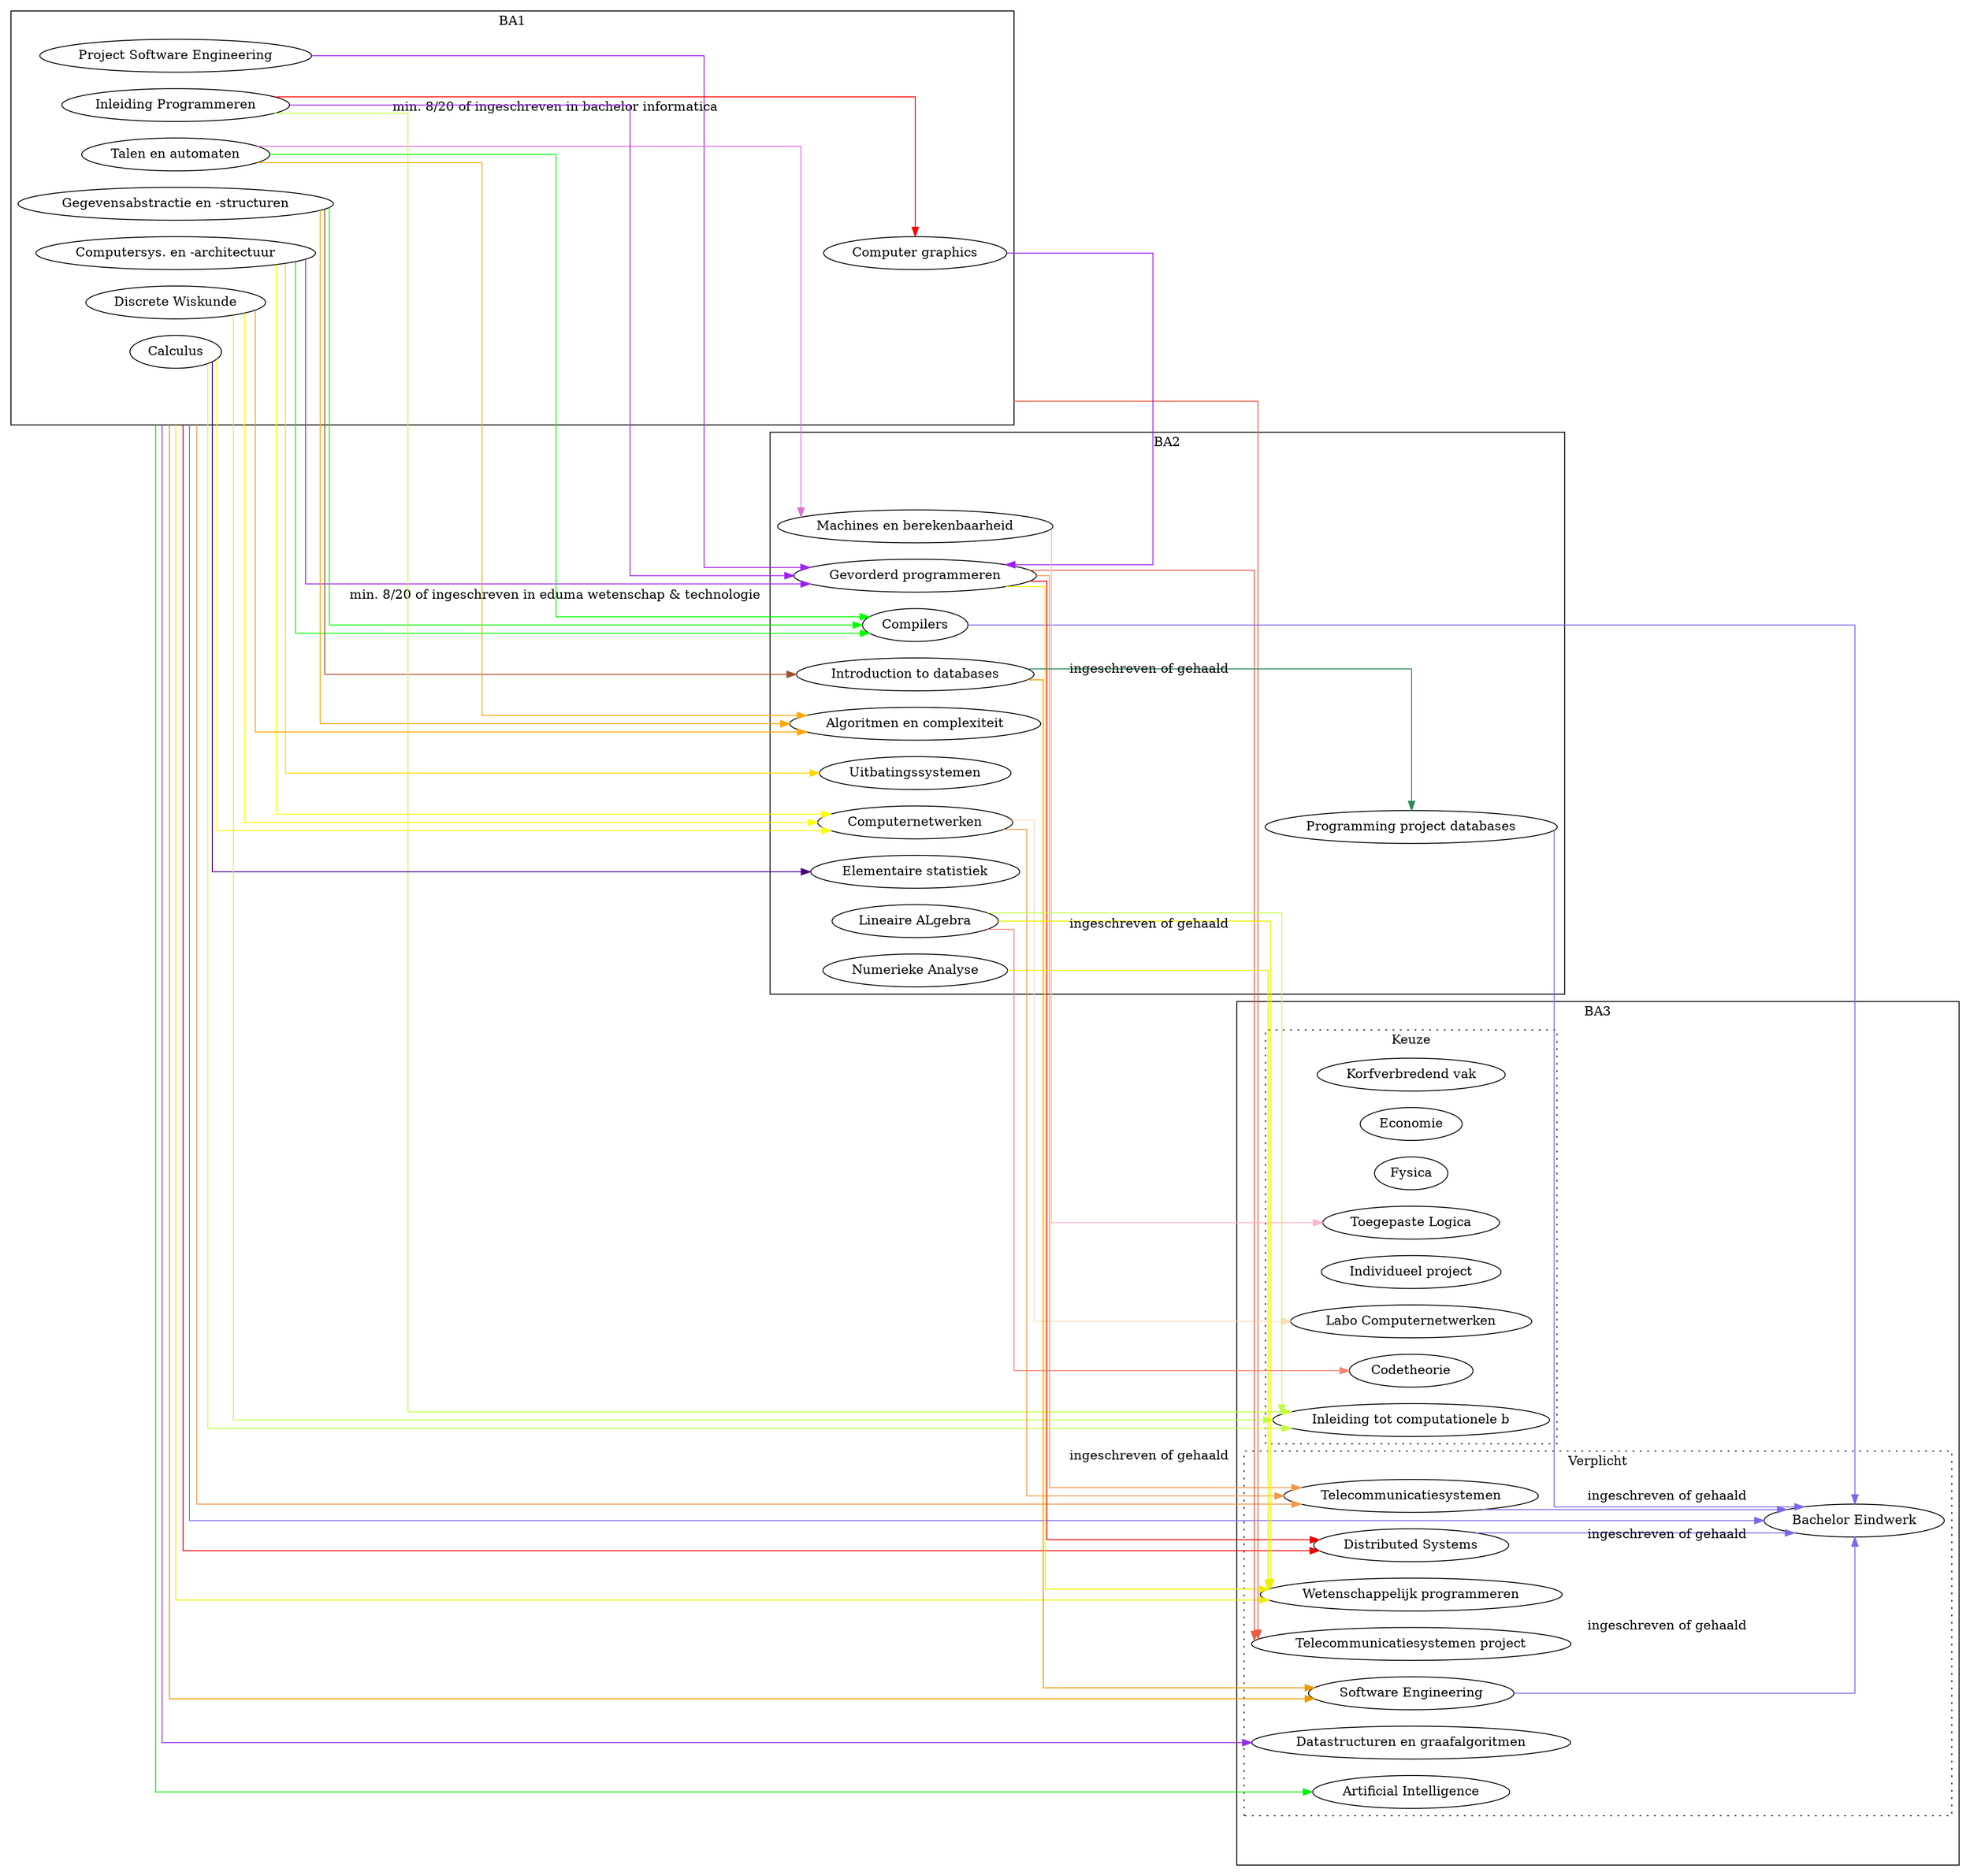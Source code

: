 digraph G {
    compound=true;
    rankdir=LR;
    splines = ortho; // ortho


    subgraph cluster_BA1 {
        rank = same;
        label="BA1";
        graph[style=solid];
        BA1 [style=invis];

        CSA [label = "Computersys. en -architectuur"];
        CG [label = "Computer graphics"];
        GAS [label = "Gegevensabstractie en -structuren"];
        PSE [label = "Project Software Engineering"];
        TNA [label = "Talen en automaten"];
        IP [label = "Inleiding Programmeren"];
        CALC [label = "Calculus"];
        DW [label = "Discrete Wiskunde"];

        IP -> CG [label = "min. 8/20 of ingeschreven in bachelor informatica", color=red];

    }

    subgraph cluster_BA2 {
        rank=same;
        label="BA2";
        graph[style=solid];
        BA2 [style=invis];

        ALC [label = "Algoritmen en complexiteit"];
        CN [label = "Computernetwerken"]
        COP [label = "Compilers"];
        GP [label = "Gevorderd programmeren"];
        MAB [label = "Machines en berekenbaarheid"];
        UIT [label = "Uitbatingssystemen"];
        PPDB [label = "Programming project databases"];
        IDB [label = "Introduction to databases"];
        ES [label = "Elementaire statistiek"];
        LA [label = "Lineaire ALgebra"];
        NA [label = "Numerieke Analyse"];

        DW -> ALC [label = "", color=orange];
        TNA -> ALC [label = "", color=orange];
        GAS -> ALC [label = "", color=orange];

        DW -> CN [label = "", color=yellow];
        CSA -> CN [label = "", color=yellow];
        CALC -> CN [label = "", color=yellow];

        CSA -> COP [label = "", color=green];
        TNA -> COP [label = "", color=green];
        GAS -> COP [label = "", color=green];

        IP -> GP [label = "", color=purple];
        CSA -> GP [label = "", color=purple];
        PSE -> GP [label = "", color=purple];
        CG -> GP [label = "", color=purple];

        TNA -> MAB [label = "", color=orchid]

        CSA -> UIT [label = "", color=gold]

        IDB -> PPDB [label = "ingeschreven of gehaald", color=seagreen]

        GAS -> IDB [label = "min. 8/20 of ingeschreven in eduma wetenschap & technologie", color=sienna]

        CALC -> ES [label = "", color=indigo]
    }

    subgraph cluster_BA3 {
        rank=same;
        label="BA3";
        graph[style=solid];
        BA3 [style=invis];

        subgraph cluster_verplichtBA3{
            label="Verplicht"
            graph[style=dotted]

            DS [label = "Distributed Systems"];
            SE [label = "Software Engineering"];
            WP [label = "Wetenschappelijk programmeren"];
            AI [label = "Artificial Intelligence"];
            BE [label = "Bachelor Eindwerk"];
            DAG [label = "Datastructuren en graafalgoritmen"];
            TC [label = "Telecommunicatiesystemen"];
            TCP [label = "Telecommunicatiesystemen project"];

            BA1 -> DS [ltail = cluster_BA1, color=red2];
            GP -> DS [label = "", color=red2];

            IDB -> SE [label = "ingeschreven of gehaald", color=orange2];
            BA1 -> SE [ltail = cluster_BA1, color=orange2];

            GP -> WP [label = "", color=yellow2];
            LA -> WP [label = "", color=yellow2];
            NA -> WP [label = "", color=yellow2];
            BA1 -> WP [ltail = cluster_BA1, color=yellow2];

            BA1 -> AI [ltail = cluster_BA1, color=green2];

            BA1 -> BE [ltail = cluster_BA1, color=slateblue2];
            PPDB -> BE [label = "", color=slateblue2];
            COP -> BE [label = "", color=slateblue2];
            SE -> BE [label = "ingeschreven of gehaald", color=slateblue2];
            TC -> BE [label = "ingeschreven of gehaald", color=slateblue2];
            DS -> BE [label = "ingeschreven of gehaald", color=slateblue2];

            BA1 -> DAG [ltail = cluster_BA1, color=purple2];

            GP -> TC [label = "", color=tan2];
            CN -> TC [label = "", color=tan2];
            BA1 -> TC [ltail = cluster_BA1, color=tan2];

            GP -> TCP [label = "", color=tomato2];
            BA1 -> TCP [ltail = cluster_BA1, color=tomato2];
        }

        subgraph cluster_keuzeBA3{
            label="Keuze"
            graph[style=dotted]

            KORF [label = "Korfverbredend vak"];
            EC [label = "Economie"];
            FYS [label = "Fysica"];
            ICB [label = "Inleiding tot computationele b"];
            IPRO [label = "Individueel project"];
            LCN [label = "Labo Computernetwerken"];
            TL [label = "Toegepaste Logica"];
            CT [label = "Codetheorie"];


            IP -> ICB [label = "", color=olivedrab1];
            DW -> ICB [label = "", color=olivedrab1];
            CALC -> ICB [label = "", color=olivedrab1];
            LA -> ICB [label = "", color=olivedrab1];

            CN -> LCN [label = "", color=peachpuff];

            MAB -> TL [label = "", color=pink1];

            LA -> CT [label = "ingeschreven of gehaald", color=salmon];
        }

    }


}